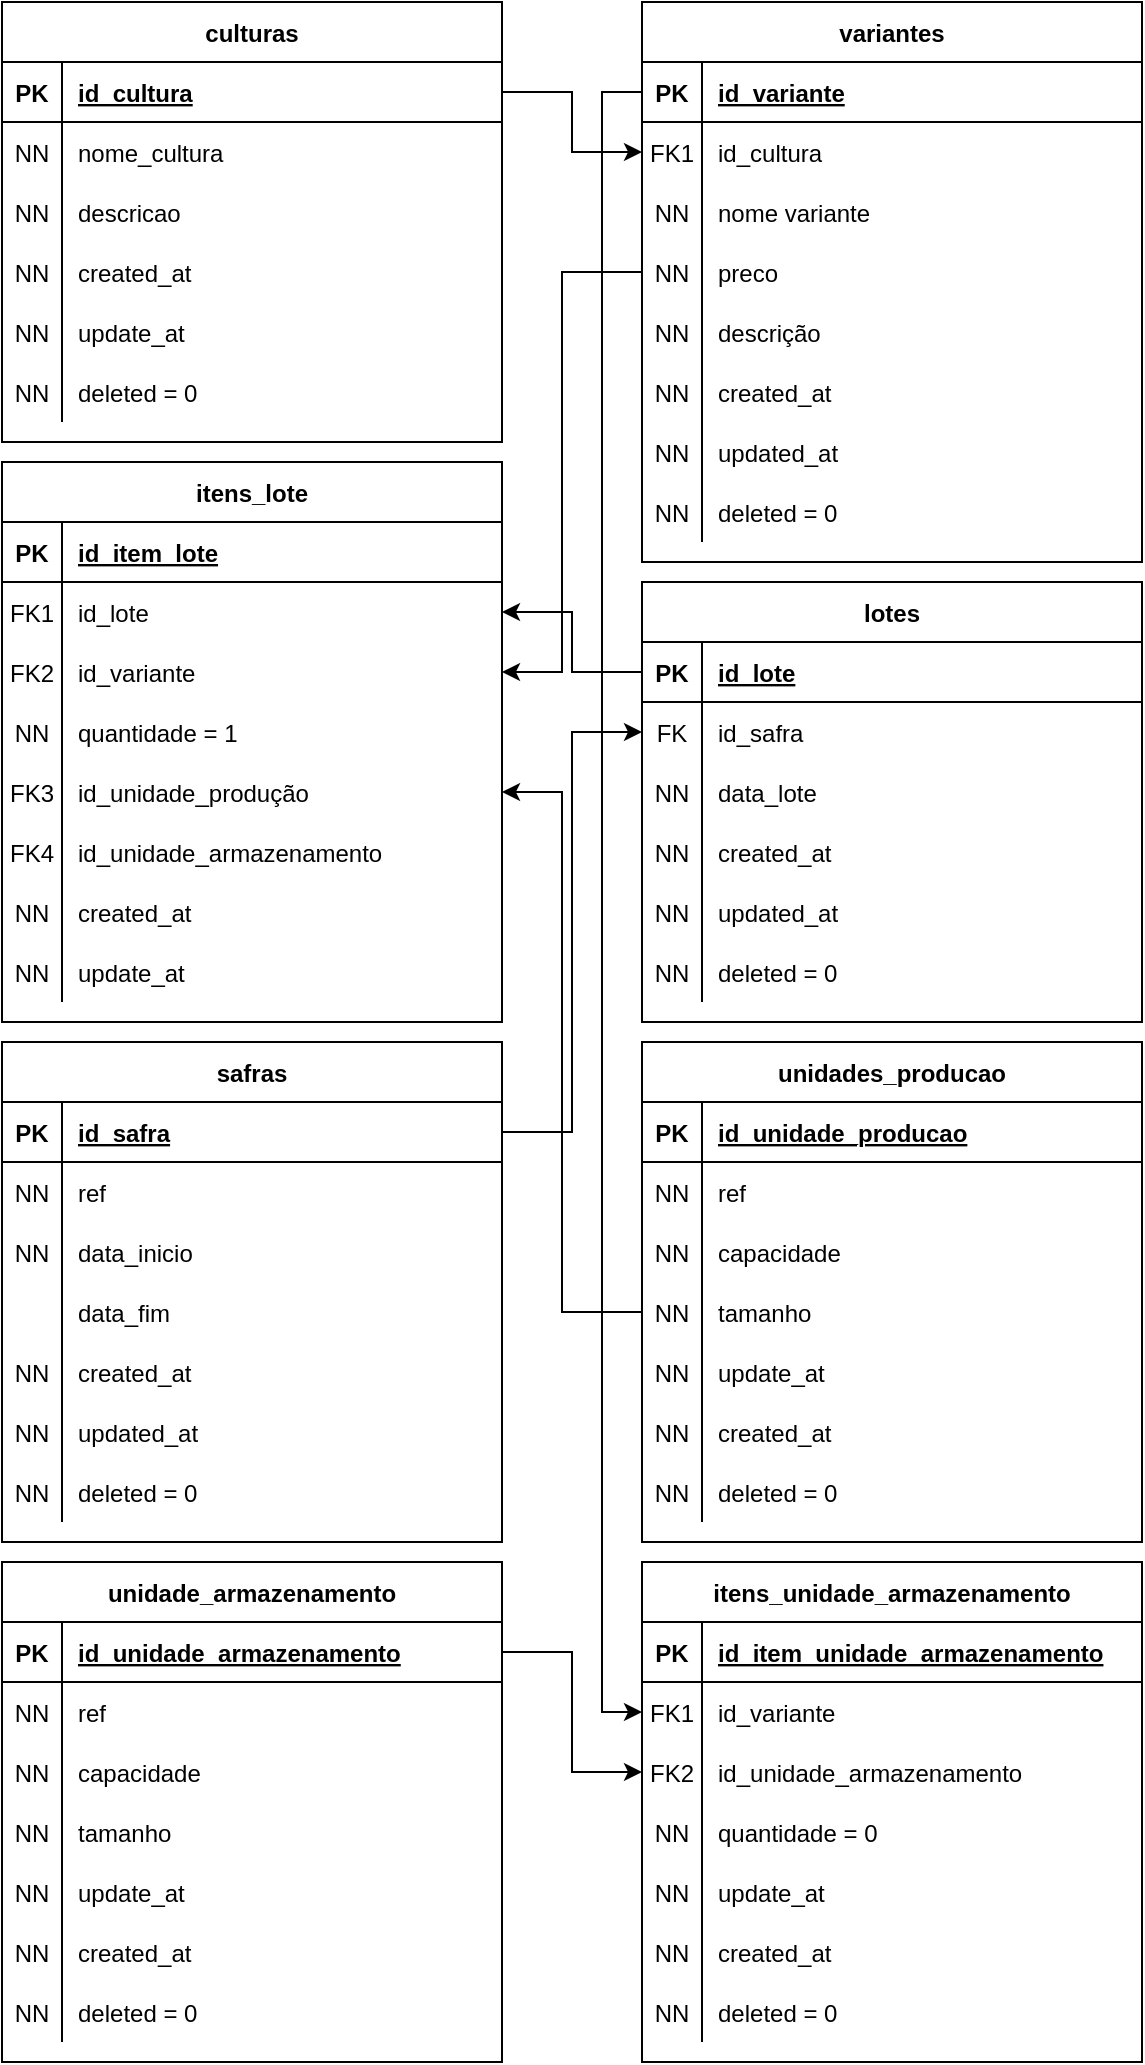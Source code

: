 <mxfile version="12.2.4" pages="1"><diagram id="R2lEEEUBdFMjLlhIrx00" name="Page-1"><mxGraphModel dx="871" dy="345" grid="1" gridSize="10" guides="1" tooltips="1" connect="1" arrows="1" fold="1" page="1" pageScale="1" pageWidth="850" pageHeight="1100" math="0" shadow="0"><root><mxCell id="0"/><mxCell id="1" parent="0"/><mxCell id="C-vyLk0tnHw3VtMMgP7b-2" value="variantes" style="shape=table;startSize=30;container=1;collapsible=1;childLayout=tableLayout;fixedRows=1;rowLines=0;fontStyle=1;align=center;resizeLast=1;" parent="1" vertex="1"><mxGeometry x="440" y="30" width="250" height="280" as="geometry"/></mxCell><mxCell id="C-vyLk0tnHw3VtMMgP7b-3" value="" style="shape=partialRectangle;collapsible=0;dropTarget=0;pointerEvents=0;fillColor=none;points=[[0,0.5],[1,0.5]];portConstraint=eastwest;top=0;left=0;right=0;bottom=1;" parent="C-vyLk0tnHw3VtMMgP7b-2" vertex="1"><mxGeometry y="30" width="250" height="30" as="geometry"/></mxCell><mxCell id="C-vyLk0tnHw3VtMMgP7b-4" value="PK" style="shape=partialRectangle;overflow=hidden;connectable=0;fillColor=none;top=0;left=0;bottom=0;right=0;fontStyle=1;" parent="C-vyLk0tnHw3VtMMgP7b-3" vertex="1"><mxGeometry width="30" height="30" as="geometry"/></mxCell><mxCell id="C-vyLk0tnHw3VtMMgP7b-5" value="id_variante" style="shape=partialRectangle;overflow=hidden;connectable=0;fillColor=none;top=0;left=0;bottom=0;right=0;align=left;spacingLeft=6;fontStyle=5;" parent="C-vyLk0tnHw3VtMMgP7b-3" vertex="1"><mxGeometry x="30" width="220" height="30" as="geometry"/></mxCell><mxCell id="C-vyLk0tnHw3VtMMgP7b-6" value="" style="shape=partialRectangle;collapsible=0;dropTarget=0;pointerEvents=0;fillColor=none;points=[[0,0.5],[1,0.5]];portConstraint=eastwest;top=0;left=0;right=0;bottom=0;" parent="C-vyLk0tnHw3VtMMgP7b-2" vertex="1"><mxGeometry y="60" width="250" height="30" as="geometry"/></mxCell><mxCell id="C-vyLk0tnHw3VtMMgP7b-7" value="FK1" style="shape=partialRectangle;overflow=hidden;connectable=0;fillColor=none;top=0;left=0;bottom=0;right=0;" parent="C-vyLk0tnHw3VtMMgP7b-6" vertex="1"><mxGeometry width="30" height="30" as="geometry"/></mxCell><mxCell id="C-vyLk0tnHw3VtMMgP7b-8" value="id_cultura" style="shape=partialRectangle;overflow=hidden;connectable=0;fillColor=none;top=0;left=0;bottom=0;right=0;align=left;spacingLeft=6;" parent="C-vyLk0tnHw3VtMMgP7b-6" vertex="1"><mxGeometry x="30" width="220" height="30" as="geometry"/></mxCell><mxCell id="C-vyLk0tnHw3VtMMgP7b-9" value="" style="shape=partialRectangle;collapsible=0;dropTarget=0;pointerEvents=0;fillColor=none;points=[[0,0.5],[1,0.5]];portConstraint=eastwest;top=0;left=0;right=0;bottom=0;" parent="C-vyLk0tnHw3VtMMgP7b-2" vertex="1"><mxGeometry y="90" width="250" height="30" as="geometry"/></mxCell><mxCell id="C-vyLk0tnHw3VtMMgP7b-10" value="NN" style="shape=partialRectangle;overflow=hidden;connectable=0;fillColor=none;top=0;left=0;bottom=0;right=0;" parent="C-vyLk0tnHw3VtMMgP7b-9" vertex="1"><mxGeometry width="30" height="30" as="geometry"/></mxCell><mxCell id="C-vyLk0tnHw3VtMMgP7b-11" value="nome variante" style="shape=partialRectangle;overflow=hidden;connectable=0;fillColor=none;top=0;left=0;bottom=0;right=0;align=left;spacingLeft=6;" parent="C-vyLk0tnHw3VtMMgP7b-9" vertex="1"><mxGeometry x="30" width="220" height="30" as="geometry"/></mxCell><mxCell id="rbupERSTjiV0-IJJO7HY-71" value="" style="shape=partialRectangle;collapsible=0;dropTarget=0;pointerEvents=0;fillColor=none;top=0;left=0;bottom=0;right=0;points=[[0,0.5],[1,0.5]];portConstraint=eastwest;" parent="C-vyLk0tnHw3VtMMgP7b-2" vertex="1"><mxGeometry y="120" width="250" height="30" as="geometry"/></mxCell><mxCell id="rbupERSTjiV0-IJJO7HY-72" value="NN" style="shape=partialRectangle;connectable=0;fillColor=none;top=0;left=0;bottom=0;right=0;editable=1;overflow=hidden;" parent="rbupERSTjiV0-IJJO7HY-71" vertex="1"><mxGeometry width="30" height="30" as="geometry"/></mxCell><mxCell id="rbupERSTjiV0-IJJO7HY-73" value="preco" style="shape=partialRectangle;connectable=0;fillColor=none;top=0;left=0;bottom=0;right=0;align=left;spacingLeft=6;overflow=hidden;" parent="rbupERSTjiV0-IJJO7HY-71" vertex="1"><mxGeometry x="30" width="220" height="30" as="geometry"/></mxCell><mxCell id="rbupERSTjiV0-IJJO7HY-75" value="" style="shape=partialRectangle;collapsible=0;dropTarget=0;pointerEvents=0;fillColor=none;top=0;left=0;bottom=0;right=0;points=[[0,0.5],[1,0.5]];portConstraint=eastwest;" parent="C-vyLk0tnHw3VtMMgP7b-2" vertex="1"><mxGeometry y="150" width="250" height="30" as="geometry"/></mxCell><mxCell id="rbupERSTjiV0-IJJO7HY-76" value="NN" style="shape=partialRectangle;connectable=0;fillColor=none;top=0;left=0;bottom=0;right=0;editable=1;overflow=hidden;" parent="rbupERSTjiV0-IJJO7HY-75" vertex="1"><mxGeometry width="30" height="30" as="geometry"/></mxCell><mxCell id="rbupERSTjiV0-IJJO7HY-77" value="descrição" style="shape=partialRectangle;connectable=0;fillColor=none;top=0;left=0;bottom=0;right=0;align=left;spacingLeft=6;overflow=hidden;" parent="rbupERSTjiV0-IJJO7HY-75" vertex="1"><mxGeometry x="30" width="220" height="30" as="geometry"/></mxCell><mxCell id="rbupERSTjiV0-IJJO7HY-108" value="" style="shape=partialRectangle;collapsible=0;dropTarget=0;pointerEvents=0;fillColor=none;top=0;left=0;bottom=0;right=0;points=[[0,0.5],[1,0.5]];portConstraint=eastwest;" parent="C-vyLk0tnHw3VtMMgP7b-2" vertex="1"><mxGeometry y="180" width="250" height="30" as="geometry"/></mxCell><mxCell id="rbupERSTjiV0-IJJO7HY-109" value="NN" style="shape=partialRectangle;connectable=0;fillColor=none;top=0;left=0;bottom=0;right=0;editable=1;overflow=hidden;" parent="rbupERSTjiV0-IJJO7HY-108" vertex="1"><mxGeometry width="30" height="30" as="geometry"/></mxCell><mxCell id="rbupERSTjiV0-IJJO7HY-110" value="created_at" style="shape=partialRectangle;connectable=0;fillColor=none;top=0;left=0;bottom=0;right=0;align=left;spacingLeft=6;overflow=hidden;" parent="rbupERSTjiV0-IJJO7HY-108" vertex="1"><mxGeometry x="30" width="220" height="30" as="geometry"/></mxCell><mxCell id="rbupERSTjiV0-IJJO7HY-112" value="" style="shape=partialRectangle;collapsible=0;dropTarget=0;pointerEvents=0;fillColor=none;top=0;left=0;bottom=0;right=0;points=[[0,0.5],[1,0.5]];portConstraint=eastwest;" parent="C-vyLk0tnHw3VtMMgP7b-2" vertex="1"><mxGeometry y="210" width="250" height="30" as="geometry"/></mxCell><mxCell id="rbupERSTjiV0-IJJO7HY-113" value="NN" style="shape=partialRectangle;connectable=0;fillColor=none;top=0;left=0;bottom=0;right=0;editable=1;overflow=hidden;" parent="rbupERSTjiV0-IJJO7HY-112" vertex="1"><mxGeometry width="30" height="30" as="geometry"/></mxCell><mxCell id="rbupERSTjiV0-IJJO7HY-114" value="updated_at" style="shape=partialRectangle;connectable=0;fillColor=none;top=0;left=0;bottom=0;right=0;align=left;spacingLeft=6;overflow=hidden;" parent="rbupERSTjiV0-IJJO7HY-112" vertex="1"><mxGeometry x="30" width="220" height="30" as="geometry"/></mxCell><mxCell id="rbupERSTjiV0-IJJO7HY-116" value="" style="shape=partialRectangle;collapsible=0;dropTarget=0;pointerEvents=0;fillColor=none;top=0;left=0;bottom=0;right=0;points=[[0,0.5],[1,0.5]];portConstraint=eastwest;" parent="C-vyLk0tnHw3VtMMgP7b-2" vertex="1"><mxGeometry y="240" width="250" height="30" as="geometry"/></mxCell><mxCell id="rbupERSTjiV0-IJJO7HY-117" value="NN" style="shape=partialRectangle;connectable=0;fillColor=none;top=0;left=0;bottom=0;right=0;editable=1;overflow=hidden;" parent="rbupERSTjiV0-IJJO7HY-116" vertex="1"><mxGeometry width="30" height="30" as="geometry"/></mxCell><mxCell id="rbupERSTjiV0-IJJO7HY-118" value="deleted = 0" style="shape=partialRectangle;connectable=0;fillColor=none;top=0;left=0;bottom=0;right=0;align=left;spacingLeft=6;overflow=hidden;" parent="rbupERSTjiV0-IJJO7HY-116" vertex="1"><mxGeometry x="30" width="220" height="30" as="geometry"/></mxCell><mxCell id="C-vyLk0tnHw3VtMMgP7b-13" value="lotes" style="shape=table;startSize=30;container=1;collapsible=1;childLayout=tableLayout;fixedRows=1;rowLines=0;fontStyle=1;align=center;resizeLast=1;" parent="1" vertex="1"><mxGeometry x="440" y="320" width="250" height="220" as="geometry"/></mxCell><mxCell id="C-vyLk0tnHw3VtMMgP7b-14" value="" style="shape=partialRectangle;collapsible=0;dropTarget=0;pointerEvents=0;fillColor=none;points=[[0,0.5],[1,0.5]];portConstraint=eastwest;top=0;left=0;right=0;bottom=1;" parent="C-vyLk0tnHw3VtMMgP7b-13" vertex="1"><mxGeometry y="30" width="250" height="30" as="geometry"/></mxCell><mxCell id="C-vyLk0tnHw3VtMMgP7b-15" value="PK" style="shape=partialRectangle;overflow=hidden;connectable=0;fillColor=none;top=0;left=0;bottom=0;right=0;fontStyle=1;" parent="C-vyLk0tnHw3VtMMgP7b-14" vertex="1"><mxGeometry width="30" height="30" as="geometry"/></mxCell><mxCell id="C-vyLk0tnHw3VtMMgP7b-16" value="id_lote" style="shape=partialRectangle;overflow=hidden;connectable=0;fillColor=none;top=0;left=0;bottom=0;right=0;align=left;spacingLeft=6;fontStyle=5;" parent="C-vyLk0tnHw3VtMMgP7b-14" vertex="1"><mxGeometry x="30" width="220" height="30" as="geometry"/></mxCell><mxCell id="rbupERSTjiV0-IJJO7HY-79" value="" style="shape=partialRectangle;collapsible=0;dropTarget=0;pointerEvents=0;fillColor=none;top=0;left=0;bottom=0;right=0;points=[[0,0.5],[1,0.5]];portConstraint=eastwest;" parent="C-vyLk0tnHw3VtMMgP7b-13" vertex="1"><mxGeometry y="60" width="250" height="30" as="geometry"/></mxCell><mxCell id="rbupERSTjiV0-IJJO7HY-80" value="FK" style="shape=partialRectangle;connectable=0;fillColor=none;top=0;left=0;bottom=0;right=0;editable=1;overflow=hidden;" parent="rbupERSTjiV0-IJJO7HY-79" vertex="1"><mxGeometry width="30" height="30" as="geometry"/></mxCell><mxCell id="rbupERSTjiV0-IJJO7HY-81" value="id_safra" style="shape=partialRectangle;connectable=0;fillColor=none;top=0;left=0;bottom=0;right=0;align=left;spacingLeft=6;overflow=hidden;" parent="rbupERSTjiV0-IJJO7HY-79" vertex="1"><mxGeometry x="30" width="220" height="30" as="geometry"/></mxCell><mxCell id="rbupERSTjiV0-IJJO7HY-63" value="" style="shape=partialRectangle;collapsible=0;dropTarget=0;pointerEvents=0;fillColor=none;top=0;left=0;bottom=0;right=0;points=[[0,0.5],[1,0.5]];portConstraint=eastwest;" parent="C-vyLk0tnHw3VtMMgP7b-13" vertex="1"><mxGeometry y="90" width="250" height="30" as="geometry"/></mxCell><mxCell id="rbupERSTjiV0-IJJO7HY-64" value="NN" style="shape=partialRectangle;connectable=0;fillColor=none;top=0;left=0;bottom=0;right=0;editable=1;overflow=hidden;" parent="rbupERSTjiV0-IJJO7HY-63" vertex="1"><mxGeometry width="30" height="30" as="geometry"/></mxCell><mxCell id="rbupERSTjiV0-IJJO7HY-65" value="data_lote" style="shape=partialRectangle;connectable=0;fillColor=none;top=0;left=0;bottom=0;right=0;align=left;spacingLeft=6;overflow=hidden;" parent="rbupERSTjiV0-IJJO7HY-63" vertex="1"><mxGeometry x="30" width="220" height="30" as="geometry"/></mxCell><mxCell id="rbupERSTjiV0-IJJO7HY-123" value="" style="shape=partialRectangle;collapsible=0;dropTarget=0;pointerEvents=0;fillColor=none;top=0;left=0;bottom=0;right=0;points=[[0,0.5],[1,0.5]];portConstraint=eastwest;" parent="C-vyLk0tnHw3VtMMgP7b-13" vertex="1"><mxGeometry y="120" width="250" height="30" as="geometry"/></mxCell><mxCell id="rbupERSTjiV0-IJJO7HY-124" value="NN" style="shape=partialRectangle;connectable=0;fillColor=none;top=0;left=0;bottom=0;right=0;editable=1;overflow=hidden;" parent="rbupERSTjiV0-IJJO7HY-123" vertex="1"><mxGeometry width="30" height="30" as="geometry"/></mxCell><mxCell id="rbupERSTjiV0-IJJO7HY-125" value="created_at" style="shape=partialRectangle;connectable=0;fillColor=none;top=0;left=0;bottom=0;right=0;align=left;spacingLeft=6;overflow=hidden;" parent="rbupERSTjiV0-IJJO7HY-123" vertex="1"><mxGeometry x="30" width="220" height="30" as="geometry"/></mxCell><mxCell id="C-vyLk0tnHw3VtMMgP7b-17" value="" style="shape=partialRectangle;collapsible=0;dropTarget=0;pointerEvents=0;fillColor=none;points=[[0,0.5],[1,0.5]];portConstraint=eastwest;top=0;left=0;right=0;bottom=0;" parent="C-vyLk0tnHw3VtMMgP7b-13" vertex="1"><mxGeometry y="150" width="250" height="30" as="geometry"/></mxCell><mxCell id="C-vyLk0tnHw3VtMMgP7b-18" value="NN" style="shape=partialRectangle;overflow=hidden;connectable=0;fillColor=none;top=0;left=0;bottom=0;right=0;" parent="C-vyLk0tnHw3VtMMgP7b-17" vertex="1"><mxGeometry width="30" height="30" as="geometry"/></mxCell><mxCell id="C-vyLk0tnHw3VtMMgP7b-19" value="updated_at" style="shape=partialRectangle;overflow=hidden;connectable=0;fillColor=none;top=0;left=0;bottom=0;right=0;align=left;spacingLeft=6;" parent="C-vyLk0tnHw3VtMMgP7b-17" vertex="1"><mxGeometry x="30" width="220" height="30" as="geometry"/></mxCell><mxCell id="C-vyLk0tnHw3VtMMgP7b-20" value="" style="shape=partialRectangle;collapsible=0;dropTarget=0;pointerEvents=0;fillColor=none;points=[[0,0.5],[1,0.5]];portConstraint=eastwest;top=0;left=0;right=0;bottom=0;" parent="C-vyLk0tnHw3VtMMgP7b-13" vertex="1"><mxGeometry y="180" width="250" height="30" as="geometry"/></mxCell><mxCell id="C-vyLk0tnHw3VtMMgP7b-21" value="NN" style="shape=partialRectangle;overflow=hidden;connectable=0;fillColor=none;top=0;left=0;bottom=0;right=0;" parent="C-vyLk0tnHw3VtMMgP7b-20" vertex="1"><mxGeometry width="30" height="30" as="geometry"/></mxCell><mxCell id="C-vyLk0tnHw3VtMMgP7b-22" value="deleted = 0" style="shape=partialRectangle;overflow=hidden;connectable=0;fillColor=none;top=0;left=0;bottom=0;right=0;align=left;spacingLeft=6;" parent="C-vyLk0tnHw3VtMMgP7b-20" vertex="1"><mxGeometry x="30" width="220" height="30" as="geometry"/></mxCell><mxCell id="C-vyLk0tnHw3VtMMgP7b-23" value="culturas" style="shape=table;startSize=30;container=1;collapsible=1;childLayout=tableLayout;fixedRows=1;rowLines=0;fontStyle=1;align=center;resizeLast=1;" parent="1" vertex="1"><mxGeometry x="120" y="30" width="250" height="220" as="geometry"/></mxCell><mxCell id="C-vyLk0tnHw3VtMMgP7b-24" value="" style="shape=partialRectangle;collapsible=0;dropTarget=0;pointerEvents=0;fillColor=none;points=[[0,0.5],[1,0.5]];portConstraint=eastwest;top=0;left=0;right=0;bottom=1;" parent="C-vyLk0tnHw3VtMMgP7b-23" vertex="1"><mxGeometry y="30" width="250" height="30" as="geometry"/></mxCell><mxCell id="C-vyLk0tnHw3VtMMgP7b-25" value="PK" style="shape=partialRectangle;overflow=hidden;connectable=0;fillColor=none;top=0;left=0;bottom=0;right=0;fontStyle=1;" parent="C-vyLk0tnHw3VtMMgP7b-24" vertex="1"><mxGeometry width="30" height="30" as="geometry"/></mxCell><mxCell id="C-vyLk0tnHw3VtMMgP7b-26" value="id_cultura" style="shape=partialRectangle;overflow=hidden;connectable=0;fillColor=none;top=0;left=0;bottom=0;right=0;align=left;spacingLeft=6;fontStyle=5;" parent="C-vyLk0tnHw3VtMMgP7b-24" vertex="1"><mxGeometry x="30" width="220" height="30" as="geometry"/></mxCell><mxCell id="C-vyLk0tnHw3VtMMgP7b-27" value="" style="shape=partialRectangle;collapsible=0;dropTarget=0;pointerEvents=0;fillColor=none;points=[[0,0.5],[1,0.5]];portConstraint=eastwest;top=0;left=0;right=0;bottom=0;" parent="C-vyLk0tnHw3VtMMgP7b-23" vertex="1"><mxGeometry y="60" width="250" height="30" as="geometry"/></mxCell><mxCell id="C-vyLk0tnHw3VtMMgP7b-28" value="NN" style="shape=partialRectangle;overflow=hidden;connectable=0;fillColor=none;top=0;left=0;bottom=0;right=0;" parent="C-vyLk0tnHw3VtMMgP7b-27" vertex="1"><mxGeometry width="30" height="30" as="geometry"/></mxCell><mxCell id="C-vyLk0tnHw3VtMMgP7b-29" value="nome_cultura" style="shape=partialRectangle;overflow=hidden;connectable=0;fillColor=none;top=0;left=0;bottom=0;right=0;align=left;spacingLeft=6;" parent="C-vyLk0tnHw3VtMMgP7b-27" vertex="1"><mxGeometry x="30" width="220" height="30" as="geometry"/></mxCell><mxCell id="rbupERSTjiV0-IJJO7HY-104" value="" style="shape=partialRectangle;collapsible=0;dropTarget=0;pointerEvents=0;fillColor=none;top=0;left=0;bottom=0;right=0;points=[[0,0.5],[1,0.5]];portConstraint=eastwest;" parent="C-vyLk0tnHw3VtMMgP7b-23" vertex="1"><mxGeometry y="90" width="250" height="30" as="geometry"/></mxCell><mxCell id="rbupERSTjiV0-IJJO7HY-105" value="NN" style="shape=partialRectangle;connectable=0;fillColor=none;top=0;left=0;bottom=0;right=0;editable=1;overflow=hidden;" parent="rbupERSTjiV0-IJJO7HY-104" vertex="1"><mxGeometry width="30" height="30" as="geometry"/></mxCell><mxCell id="rbupERSTjiV0-IJJO7HY-106" value="descricao" style="shape=partialRectangle;connectable=0;fillColor=none;top=0;left=0;bottom=0;right=0;align=left;spacingLeft=6;overflow=hidden;" parent="rbupERSTjiV0-IJJO7HY-104" vertex="1"><mxGeometry x="30" width="220" height="30" as="geometry"/></mxCell><mxCell id="rbupERSTjiV0-IJJO7HY-250" value="" style="shape=partialRectangle;collapsible=0;dropTarget=0;pointerEvents=0;fillColor=none;top=0;left=0;bottom=0;right=0;points=[[0,0.5],[1,0.5]];portConstraint=eastwest;" parent="C-vyLk0tnHw3VtMMgP7b-23" vertex="1"><mxGeometry y="120" width="250" height="30" as="geometry"/></mxCell><mxCell id="rbupERSTjiV0-IJJO7HY-251" value="NN" style="shape=partialRectangle;connectable=0;fillColor=none;top=0;left=0;bottom=0;right=0;editable=1;overflow=hidden;" parent="rbupERSTjiV0-IJJO7HY-250" vertex="1"><mxGeometry width="30" height="30" as="geometry"/></mxCell><mxCell id="rbupERSTjiV0-IJJO7HY-252" value="created_at" style="shape=partialRectangle;connectable=0;fillColor=none;top=0;left=0;bottom=0;right=0;align=left;spacingLeft=6;overflow=hidden;" parent="rbupERSTjiV0-IJJO7HY-250" vertex="1"><mxGeometry x="30" width="220" height="30" as="geometry"/></mxCell><mxCell id="rbupERSTjiV0-IJJO7HY-247" value="" style="shape=partialRectangle;collapsible=0;dropTarget=0;pointerEvents=0;fillColor=none;top=0;left=0;bottom=0;right=0;points=[[0,0.5],[1,0.5]];portConstraint=eastwest;" parent="C-vyLk0tnHw3VtMMgP7b-23" vertex="1"><mxGeometry y="150" width="250" height="30" as="geometry"/></mxCell><mxCell id="rbupERSTjiV0-IJJO7HY-248" value="NN" style="shape=partialRectangle;connectable=0;fillColor=none;top=0;left=0;bottom=0;right=0;editable=1;overflow=hidden;" parent="rbupERSTjiV0-IJJO7HY-247" vertex="1"><mxGeometry width="30" height="30" as="geometry"/></mxCell><mxCell id="rbupERSTjiV0-IJJO7HY-249" value="update_at" style="shape=partialRectangle;connectable=0;fillColor=none;top=0;left=0;bottom=0;right=0;align=left;spacingLeft=6;overflow=hidden;" parent="rbupERSTjiV0-IJJO7HY-247" vertex="1"><mxGeometry x="30" width="220" height="30" as="geometry"/></mxCell><mxCell id="rbupERSTjiV0-IJJO7HY-253" value="" style="shape=partialRectangle;collapsible=0;dropTarget=0;pointerEvents=0;fillColor=none;top=0;left=0;bottom=0;right=0;points=[[0,0.5],[1,0.5]];portConstraint=eastwest;" parent="C-vyLk0tnHw3VtMMgP7b-23" vertex="1"><mxGeometry y="180" width="250" height="30" as="geometry"/></mxCell><mxCell id="rbupERSTjiV0-IJJO7HY-254" value="NN" style="shape=partialRectangle;connectable=0;fillColor=none;top=0;left=0;bottom=0;right=0;editable=1;overflow=hidden;" parent="rbupERSTjiV0-IJJO7HY-253" vertex="1"><mxGeometry width="30" height="30" as="geometry"/></mxCell><mxCell id="rbupERSTjiV0-IJJO7HY-255" value="deleted = 0" style="shape=partialRectangle;connectable=0;fillColor=none;top=0;left=0;bottom=0;right=0;align=left;spacingLeft=6;overflow=hidden;" parent="rbupERSTjiV0-IJJO7HY-253" vertex="1"><mxGeometry x="30" width="220" height="30" as="geometry"/></mxCell><mxCell id="rbupERSTjiV0-IJJO7HY-1" value="itens_lote" style="shape=table;startSize=30;container=1;collapsible=1;childLayout=tableLayout;fixedRows=1;rowLines=0;fontStyle=1;align=center;resizeLast=1;" parent="1" vertex="1"><mxGeometry x="120" y="260" width="250" height="280" as="geometry"/></mxCell><mxCell id="rbupERSTjiV0-IJJO7HY-2" value="" style="shape=partialRectangle;collapsible=0;dropTarget=0;pointerEvents=0;fillColor=none;points=[[0,0.5],[1,0.5]];portConstraint=eastwest;top=0;left=0;right=0;bottom=1;" parent="rbupERSTjiV0-IJJO7HY-1" vertex="1"><mxGeometry y="30" width="250" height="30" as="geometry"/></mxCell><mxCell id="rbupERSTjiV0-IJJO7HY-3" value="PK" style="shape=partialRectangle;overflow=hidden;connectable=0;fillColor=none;top=0;left=0;bottom=0;right=0;fontStyle=1;" parent="rbupERSTjiV0-IJJO7HY-2" vertex="1"><mxGeometry width="30" height="30" as="geometry"/></mxCell><mxCell id="rbupERSTjiV0-IJJO7HY-4" value="id_item_lote" style="shape=partialRectangle;overflow=hidden;connectable=0;fillColor=none;top=0;left=0;bottom=0;right=0;align=left;spacingLeft=6;fontStyle=5;" parent="rbupERSTjiV0-IJJO7HY-2" vertex="1"><mxGeometry x="30" width="220" height="30" as="geometry"/></mxCell><mxCell id="rbupERSTjiV0-IJJO7HY-5" value="" style="shape=partialRectangle;collapsible=0;dropTarget=0;pointerEvents=0;fillColor=none;points=[[0,0.5],[1,0.5]];portConstraint=eastwest;top=0;left=0;right=0;bottom=0;" parent="rbupERSTjiV0-IJJO7HY-1" vertex="1"><mxGeometry y="60" width="250" height="30" as="geometry"/></mxCell><mxCell id="rbupERSTjiV0-IJJO7HY-6" value="FK1" style="shape=partialRectangle;overflow=hidden;connectable=0;fillColor=none;top=0;left=0;bottom=0;right=0;" parent="rbupERSTjiV0-IJJO7HY-5" vertex="1"><mxGeometry width="30" height="30" as="geometry"/></mxCell><mxCell id="rbupERSTjiV0-IJJO7HY-7" value="id_lote" style="shape=partialRectangle;overflow=hidden;connectable=0;fillColor=none;top=0;left=0;bottom=0;right=0;align=left;spacingLeft=6;" parent="rbupERSTjiV0-IJJO7HY-5" vertex="1"><mxGeometry x="30" width="220" height="30" as="geometry"/></mxCell><mxCell id="rbupERSTjiV0-IJJO7HY-8" value="" style="shape=partialRectangle;collapsible=0;dropTarget=0;pointerEvents=0;fillColor=none;points=[[0,0.5],[1,0.5]];portConstraint=eastwest;top=0;left=0;right=0;bottom=0;" parent="rbupERSTjiV0-IJJO7HY-1" vertex="1"><mxGeometry y="90" width="250" height="30" as="geometry"/></mxCell><mxCell id="rbupERSTjiV0-IJJO7HY-9" value="FK2" style="shape=partialRectangle;overflow=hidden;connectable=0;fillColor=none;top=0;left=0;bottom=0;right=0;" parent="rbupERSTjiV0-IJJO7HY-8" vertex="1"><mxGeometry width="30" height="30" as="geometry"/></mxCell><mxCell id="rbupERSTjiV0-IJJO7HY-10" value="id_variante" style="shape=partialRectangle;overflow=hidden;connectable=0;fillColor=none;top=0;left=0;bottom=0;right=0;align=left;spacingLeft=6;" parent="rbupERSTjiV0-IJJO7HY-8" vertex="1"><mxGeometry x="30" width="220" height="30" as="geometry"/></mxCell><mxCell id="rbupERSTjiV0-IJJO7HY-59" value="" style="shape=partialRectangle;collapsible=0;dropTarget=0;pointerEvents=0;fillColor=none;top=0;left=0;bottom=0;right=0;points=[[0,0.5],[1,0.5]];portConstraint=eastwest;" parent="rbupERSTjiV0-IJJO7HY-1" vertex="1"><mxGeometry y="120" width="250" height="30" as="geometry"/></mxCell><mxCell id="rbupERSTjiV0-IJJO7HY-60" value="NN" style="shape=partialRectangle;connectable=0;fillColor=none;top=0;left=0;bottom=0;right=0;editable=1;overflow=hidden;" parent="rbupERSTjiV0-IJJO7HY-59" vertex="1"><mxGeometry width="30" height="30" as="geometry"/></mxCell><mxCell id="rbupERSTjiV0-IJJO7HY-61" value="quantidade = 1" style="shape=partialRectangle;connectable=0;fillColor=none;top=0;left=0;bottom=0;right=0;align=left;spacingLeft=6;overflow=hidden;" parent="rbupERSTjiV0-IJJO7HY-59" vertex="1"><mxGeometry x="30" width="220" height="30" as="geometry"/></mxCell><mxCell id="rbupERSTjiV0-IJJO7HY-177" value="" style="shape=partialRectangle;collapsible=0;dropTarget=0;pointerEvents=0;fillColor=none;top=0;left=0;bottom=0;right=0;points=[[0,0.5],[1,0.5]];portConstraint=eastwest;" parent="rbupERSTjiV0-IJJO7HY-1" vertex="1"><mxGeometry y="150" width="250" height="30" as="geometry"/></mxCell><mxCell id="rbupERSTjiV0-IJJO7HY-178" value="FK3" style="shape=partialRectangle;connectable=0;fillColor=none;top=0;left=0;bottom=0;right=0;editable=1;overflow=hidden;" parent="rbupERSTjiV0-IJJO7HY-177" vertex="1"><mxGeometry width="30" height="30" as="geometry"/></mxCell><mxCell id="rbupERSTjiV0-IJJO7HY-179" value="id_unidade_produção" style="shape=partialRectangle;connectable=0;fillColor=none;top=0;left=0;bottom=0;right=0;align=left;spacingLeft=6;overflow=hidden;" parent="rbupERSTjiV0-IJJO7HY-177" vertex="1"><mxGeometry x="30" width="220" height="30" as="geometry"/></mxCell><mxCell id="rbupERSTjiV0-IJJO7HY-181" value="" style="shape=partialRectangle;collapsible=0;dropTarget=0;pointerEvents=0;fillColor=none;top=0;left=0;bottom=0;right=0;points=[[0,0.5],[1,0.5]];portConstraint=eastwest;" parent="rbupERSTjiV0-IJJO7HY-1" vertex="1"><mxGeometry y="180" width="250" height="30" as="geometry"/></mxCell><mxCell id="rbupERSTjiV0-IJJO7HY-182" value="FK4" style="shape=partialRectangle;connectable=0;fillColor=none;top=0;left=0;bottom=0;right=0;editable=1;overflow=hidden;" parent="rbupERSTjiV0-IJJO7HY-181" vertex="1"><mxGeometry width="30" height="30" as="geometry"/></mxCell><mxCell id="rbupERSTjiV0-IJJO7HY-183" value="id_unidade_armazenamento" style="shape=partialRectangle;connectable=0;fillColor=none;top=0;left=0;bottom=0;right=0;align=left;spacingLeft=6;overflow=hidden;" parent="rbupERSTjiV0-IJJO7HY-181" vertex="1"><mxGeometry x="30" width="220" height="30" as="geometry"/></mxCell><mxCell id="rbupERSTjiV0-IJJO7HY-188" value="" style="shape=partialRectangle;collapsible=0;dropTarget=0;pointerEvents=0;fillColor=none;top=0;left=0;bottom=0;right=0;points=[[0,0.5],[1,0.5]];portConstraint=eastwest;" parent="rbupERSTjiV0-IJJO7HY-1" vertex="1"><mxGeometry y="210" width="250" height="30" as="geometry"/></mxCell><mxCell id="rbupERSTjiV0-IJJO7HY-189" value="NN" style="shape=partialRectangle;connectable=0;fillColor=none;top=0;left=0;bottom=0;right=0;editable=1;overflow=hidden;" parent="rbupERSTjiV0-IJJO7HY-188" vertex="1"><mxGeometry width="30" height="30" as="geometry"/></mxCell><mxCell id="rbupERSTjiV0-IJJO7HY-190" value="created_at" style="shape=partialRectangle;connectable=0;fillColor=none;top=0;left=0;bottom=0;right=0;align=left;spacingLeft=6;overflow=hidden;" parent="rbupERSTjiV0-IJJO7HY-188" vertex="1"><mxGeometry x="30" width="220" height="30" as="geometry"/></mxCell><mxCell id="rbupERSTjiV0-IJJO7HY-185" value="" style="shape=partialRectangle;collapsible=0;dropTarget=0;pointerEvents=0;fillColor=none;top=0;left=0;bottom=0;right=0;points=[[0,0.5],[1,0.5]];portConstraint=eastwest;" parent="rbupERSTjiV0-IJJO7HY-1" vertex="1"><mxGeometry y="240" width="250" height="30" as="geometry"/></mxCell><mxCell id="rbupERSTjiV0-IJJO7HY-186" value="NN" style="shape=partialRectangle;connectable=0;fillColor=none;top=0;left=0;bottom=0;right=0;editable=1;overflow=hidden;" parent="rbupERSTjiV0-IJJO7HY-185" vertex="1"><mxGeometry width="30" height="30" as="geometry"/></mxCell><mxCell id="rbupERSTjiV0-IJJO7HY-187" value="update_at" style="shape=partialRectangle;connectable=0;fillColor=none;top=0;left=0;bottom=0;right=0;align=left;spacingLeft=6;overflow=hidden;" parent="rbupERSTjiV0-IJJO7HY-185" vertex="1"><mxGeometry x="30" width="220" height="30" as="geometry"/></mxCell><mxCell id="rbupERSTjiV0-IJJO7HY-21" style="edgeStyle=orthogonalEdgeStyle;rounded=0;orthogonalLoop=1;jettySize=auto;html=1;exitX=1;exitY=0.5;exitDx=0;exitDy=0;entryX=0;entryY=0.5;entryDx=0;entryDy=0;" parent="1" source="C-vyLk0tnHw3VtMMgP7b-24" target="C-vyLk0tnHw3VtMMgP7b-6" edge="1"><mxGeometry relative="1" as="geometry"/></mxCell><mxCell id="rbupERSTjiV0-IJJO7HY-22" style="edgeStyle=orthogonalEdgeStyle;rounded=0;orthogonalLoop=1;jettySize=auto;html=1;entryX=1;entryY=0.5;entryDx=0;entryDy=0;exitX=0;exitY=0.5;exitDx=0;exitDy=0;" parent="1" source="C-vyLk0tnHw3VtMMgP7b-3" target="rbupERSTjiV0-IJJO7HY-8" edge="1"><mxGeometry relative="1" as="geometry"><Array as="points"><mxPoint x="400" y="165"/><mxPoint x="400" y="365"/></Array></mxGeometry></mxCell><mxCell id="rbupERSTjiV0-IJJO7HY-24" style="edgeStyle=orthogonalEdgeStyle;rounded=0;orthogonalLoop=1;jettySize=auto;html=1;exitX=0;exitY=0.5;exitDx=0;exitDy=0;entryX=1;entryY=0.5;entryDx=0;entryDy=0;" parent="1" source="C-vyLk0tnHw3VtMMgP7b-14" target="rbupERSTjiV0-IJJO7HY-5" edge="1"><mxGeometry relative="1" as="geometry"/></mxCell><mxCell id="rbupERSTjiV0-IJJO7HY-82" value="safras" style="shape=table;startSize=30;container=1;collapsible=1;childLayout=tableLayout;fixedRows=1;rowLines=0;fontStyle=1;align=center;resizeLast=1;" parent="1" vertex="1"><mxGeometry x="120" y="550" width="250" height="250" as="geometry"/></mxCell><mxCell id="rbupERSTjiV0-IJJO7HY-83" value="" style="shape=partialRectangle;collapsible=0;dropTarget=0;pointerEvents=0;fillColor=none;points=[[0,0.5],[1,0.5]];portConstraint=eastwest;top=0;left=0;right=0;bottom=1;" parent="rbupERSTjiV0-IJJO7HY-82" vertex="1"><mxGeometry y="30" width="250" height="30" as="geometry"/></mxCell><mxCell id="rbupERSTjiV0-IJJO7HY-84" value="PK" style="shape=partialRectangle;overflow=hidden;connectable=0;fillColor=none;top=0;left=0;bottom=0;right=0;fontStyle=1;" parent="rbupERSTjiV0-IJJO7HY-83" vertex="1"><mxGeometry width="30" height="30" as="geometry"/></mxCell><mxCell id="rbupERSTjiV0-IJJO7HY-85" value="id_safra" style="shape=partialRectangle;overflow=hidden;connectable=0;fillColor=none;top=0;left=0;bottom=0;right=0;align=left;spacingLeft=6;fontStyle=5;" parent="rbupERSTjiV0-IJJO7HY-83" vertex="1"><mxGeometry x="30" width="220" height="30" as="geometry"/></mxCell><mxCell id="rbupERSTjiV0-IJJO7HY-89" value="" style="shape=partialRectangle;collapsible=0;dropTarget=0;pointerEvents=0;fillColor=none;top=0;left=0;bottom=0;right=0;points=[[0,0.5],[1,0.5]];portConstraint=eastwest;" parent="rbupERSTjiV0-IJJO7HY-82" vertex="1"><mxGeometry y="60" width="250" height="30" as="geometry"/></mxCell><mxCell id="rbupERSTjiV0-IJJO7HY-90" value="NN" style="shape=partialRectangle;connectable=0;fillColor=none;top=0;left=0;bottom=0;right=0;editable=1;overflow=hidden;" parent="rbupERSTjiV0-IJJO7HY-89" vertex="1"><mxGeometry width="30" height="30" as="geometry"/></mxCell><mxCell id="rbupERSTjiV0-IJJO7HY-91" value="ref" style="shape=partialRectangle;connectable=0;fillColor=none;top=0;left=0;bottom=0;right=0;align=left;spacingLeft=6;overflow=hidden;" parent="rbupERSTjiV0-IJJO7HY-89" vertex="1"><mxGeometry x="30" width="220" height="30" as="geometry"/></mxCell><mxCell id="rbupERSTjiV0-IJJO7HY-92" value="" style="shape=partialRectangle;collapsible=0;dropTarget=0;pointerEvents=0;fillColor=none;points=[[0,0.5],[1,0.5]];portConstraint=eastwest;top=0;left=0;right=0;bottom=0;" parent="rbupERSTjiV0-IJJO7HY-82" vertex="1"><mxGeometry y="90" width="250" height="30" as="geometry"/></mxCell><mxCell id="rbupERSTjiV0-IJJO7HY-93" value="NN" style="shape=partialRectangle;overflow=hidden;connectable=0;fillColor=none;top=0;left=0;bottom=0;right=0;" parent="rbupERSTjiV0-IJJO7HY-92" vertex="1"><mxGeometry width="30" height="30" as="geometry"/></mxCell><mxCell id="rbupERSTjiV0-IJJO7HY-94" value="data_inicio" style="shape=partialRectangle;overflow=hidden;connectable=0;fillColor=none;top=0;left=0;bottom=0;right=0;align=left;spacingLeft=6;" parent="rbupERSTjiV0-IJJO7HY-92" vertex="1"><mxGeometry x="30" width="220" height="30" as="geometry"/></mxCell><mxCell id="rbupERSTjiV0-IJJO7HY-99" value="" style="shape=partialRectangle;collapsible=0;dropTarget=0;pointerEvents=0;fillColor=none;top=0;left=0;bottom=0;right=0;points=[[0,0.5],[1,0.5]];portConstraint=eastwest;" parent="rbupERSTjiV0-IJJO7HY-82" vertex="1"><mxGeometry y="120" width="250" height="30" as="geometry"/></mxCell><mxCell id="rbupERSTjiV0-IJJO7HY-100" value="" style="shape=partialRectangle;connectable=0;fillColor=none;top=0;left=0;bottom=0;right=0;editable=1;overflow=hidden;" parent="rbupERSTjiV0-IJJO7HY-99" vertex="1"><mxGeometry width="30" height="30" as="geometry"/></mxCell><mxCell id="rbupERSTjiV0-IJJO7HY-101" value="data_fim" style="shape=partialRectangle;connectable=0;fillColor=none;top=0;left=0;bottom=0;right=0;align=left;spacingLeft=6;overflow=hidden;" parent="rbupERSTjiV0-IJJO7HY-99" vertex="1"><mxGeometry x="30" width="220" height="30" as="geometry"/></mxCell><mxCell id="rbupERSTjiV0-IJJO7HY-131" value="" style="shape=partialRectangle;collapsible=0;dropTarget=0;pointerEvents=0;fillColor=none;top=0;left=0;bottom=0;right=0;points=[[0,0.5],[1,0.5]];portConstraint=eastwest;" parent="rbupERSTjiV0-IJJO7HY-82" vertex="1"><mxGeometry y="150" width="250" height="30" as="geometry"/></mxCell><mxCell id="rbupERSTjiV0-IJJO7HY-132" value="NN" style="shape=partialRectangle;connectable=0;fillColor=none;top=0;left=0;bottom=0;right=0;editable=1;overflow=hidden;" parent="rbupERSTjiV0-IJJO7HY-131" vertex="1"><mxGeometry width="30" height="30" as="geometry"/></mxCell><mxCell id="rbupERSTjiV0-IJJO7HY-133" value="created_at" style="shape=partialRectangle;connectable=0;fillColor=none;top=0;left=0;bottom=0;right=0;align=left;spacingLeft=6;overflow=hidden;" parent="rbupERSTjiV0-IJJO7HY-131" vertex="1"><mxGeometry x="30" width="220" height="30" as="geometry"/></mxCell><mxCell id="rbupERSTjiV0-IJJO7HY-127" value="" style="shape=partialRectangle;collapsible=0;dropTarget=0;pointerEvents=0;fillColor=none;top=0;left=0;bottom=0;right=0;points=[[0,0.5],[1,0.5]];portConstraint=eastwest;" parent="rbupERSTjiV0-IJJO7HY-82" vertex="1"><mxGeometry y="180" width="250" height="30" as="geometry"/></mxCell><mxCell id="rbupERSTjiV0-IJJO7HY-128" value="NN" style="shape=partialRectangle;connectable=0;fillColor=none;top=0;left=0;bottom=0;right=0;editable=1;overflow=hidden;" parent="rbupERSTjiV0-IJJO7HY-127" vertex="1"><mxGeometry width="30" height="30" as="geometry"/></mxCell><mxCell id="rbupERSTjiV0-IJJO7HY-129" value="updated_at" style="shape=partialRectangle;connectable=0;fillColor=none;top=0;left=0;bottom=0;right=0;align=left;spacingLeft=6;overflow=hidden;" parent="rbupERSTjiV0-IJJO7HY-127" vertex="1"><mxGeometry x="30" width="220" height="30" as="geometry"/></mxCell><mxCell id="rbupERSTjiV0-IJJO7HY-95" value="" style="shape=partialRectangle;collapsible=0;dropTarget=0;pointerEvents=0;fillColor=none;points=[[0,0.5],[1,0.5]];portConstraint=eastwest;top=0;left=0;right=0;bottom=0;" parent="rbupERSTjiV0-IJJO7HY-82" vertex="1"><mxGeometry y="210" width="250" height="30" as="geometry"/></mxCell><mxCell id="rbupERSTjiV0-IJJO7HY-96" value="NN" style="shape=partialRectangle;overflow=hidden;connectable=0;fillColor=none;top=0;left=0;bottom=0;right=0;" parent="rbupERSTjiV0-IJJO7HY-95" vertex="1"><mxGeometry width="30" height="30" as="geometry"/></mxCell><mxCell id="rbupERSTjiV0-IJJO7HY-97" value="deleted = 0" style="shape=partialRectangle;overflow=hidden;connectable=0;fillColor=none;top=0;left=0;bottom=0;right=0;align=left;spacingLeft=6;" parent="rbupERSTjiV0-IJJO7HY-95" vertex="1"><mxGeometry x="30" width="220" height="30" as="geometry"/></mxCell><mxCell id="rbupERSTjiV0-IJJO7HY-102" style="edgeStyle=orthogonalEdgeStyle;rounded=0;orthogonalLoop=1;jettySize=auto;html=1;entryX=0;entryY=0.5;entryDx=0;entryDy=0;" parent="1" source="rbupERSTjiV0-IJJO7HY-83" target="rbupERSTjiV0-IJJO7HY-79" edge="1"><mxGeometry relative="1" as="geometry"/></mxCell><mxCell id="rbupERSTjiV0-IJJO7HY-154" value="unidades_producao" style="shape=table;startSize=30;container=1;collapsible=1;childLayout=tableLayout;fixedRows=1;rowLines=0;fontStyle=1;align=center;resizeLast=1;" parent="1" vertex="1"><mxGeometry x="440" y="550" width="250" height="250" as="geometry"/></mxCell><mxCell id="rbupERSTjiV0-IJJO7HY-155" value="" style="shape=partialRectangle;collapsible=0;dropTarget=0;pointerEvents=0;fillColor=none;top=0;left=0;bottom=1;right=0;points=[[0,0.5],[1,0.5]];portConstraint=eastwest;" parent="rbupERSTjiV0-IJJO7HY-154" vertex="1"><mxGeometry y="30" width="250" height="30" as="geometry"/></mxCell><mxCell id="rbupERSTjiV0-IJJO7HY-156" value="PK" style="shape=partialRectangle;connectable=0;fillColor=none;top=0;left=0;bottom=0;right=0;fontStyle=1;overflow=hidden;" parent="rbupERSTjiV0-IJJO7HY-155" vertex="1"><mxGeometry width="30" height="30" as="geometry"/></mxCell><mxCell id="rbupERSTjiV0-IJJO7HY-157" value="id_unidade_producao" style="shape=partialRectangle;connectable=0;fillColor=none;top=0;left=0;bottom=0;right=0;align=left;spacingLeft=6;fontStyle=5;overflow=hidden;" parent="rbupERSTjiV0-IJJO7HY-155" vertex="1"><mxGeometry x="30" width="220" height="30" as="geometry"/></mxCell><mxCell id="rbupERSTjiV0-IJJO7HY-158" value="" style="shape=partialRectangle;collapsible=0;dropTarget=0;pointerEvents=0;fillColor=none;top=0;left=0;bottom=0;right=0;points=[[0,0.5],[1,0.5]];portConstraint=eastwest;" parent="rbupERSTjiV0-IJJO7HY-154" vertex="1"><mxGeometry y="60" width="250" height="30" as="geometry"/></mxCell><mxCell id="rbupERSTjiV0-IJJO7HY-159" value="NN" style="shape=partialRectangle;connectable=0;fillColor=none;top=0;left=0;bottom=0;right=0;editable=1;overflow=hidden;" parent="rbupERSTjiV0-IJJO7HY-158" vertex="1"><mxGeometry width="30" height="30" as="geometry"/></mxCell><mxCell id="rbupERSTjiV0-IJJO7HY-160" value="ref" style="shape=partialRectangle;connectable=0;fillColor=none;top=0;left=0;bottom=0;right=0;align=left;spacingLeft=6;overflow=hidden;" parent="rbupERSTjiV0-IJJO7HY-158" vertex="1"><mxGeometry x="30" width="220" height="30" as="geometry"/></mxCell><mxCell id="rbupERSTjiV0-IJJO7HY-161" value="" style="shape=partialRectangle;collapsible=0;dropTarget=0;pointerEvents=0;fillColor=none;top=0;left=0;bottom=0;right=0;points=[[0,0.5],[1,0.5]];portConstraint=eastwest;" parent="rbupERSTjiV0-IJJO7HY-154" vertex="1"><mxGeometry y="90" width="250" height="30" as="geometry"/></mxCell><mxCell id="rbupERSTjiV0-IJJO7HY-162" value="NN" style="shape=partialRectangle;connectable=0;fillColor=none;top=0;left=0;bottom=0;right=0;editable=1;overflow=hidden;" parent="rbupERSTjiV0-IJJO7HY-161" vertex="1"><mxGeometry width="30" height="30" as="geometry"/></mxCell><mxCell id="rbupERSTjiV0-IJJO7HY-163" value="capacidade" style="shape=partialRectangle;connectable=0;fillColor=none;top=0;left=0;bottom=0;right=0;align=left;spacingLeft=6;overflow=hidden;" parent="rbupERSTjiV0-IJJO7HY-161" vertex="1"><mxGeometry x="30" width="220" height="30" as="geometry"/></mxCell><mxCell id="rbupERSTjiV0-IJJO7HY-164" value="" style="shape=partialRectangle;collapsible=0;dropTarget=0;pointerEvents=0;fillColor=none;top=0;left=0;bottom=0;right=0;points=[[0,0.5],[1,0.5]];portConstraint=eastwest;" parent="rbupERSTjiV0-IJJO7HY-154" vertex="1"><mxGeometry y="120" width="250" height="30" as="geometry"/></mxCell><mxCell id="rbupERSTjiV0-IJJO7HY-165" value="NN" style="shape=partialRectangle;connectable=0;fillColor=none;top=0;left=0;bottom=0;right=0;editable=1;overflow=hidden;" parent="rbupERSTjiV0-IJJO7HY-164" vertex="1"><mxGeometry width="30" height="30" as="geometry"/></mxCell><mxCell id="rbupERSTjiV0-IJJO7HY-166" value="tamanho" style="shape=partialRectangle;connectable=0;fillColor=none;top=0;left=0;bottom=0;right=0;align=left;spacingLeft=6;overflow=hidden;" parent="rbupERSTjiV0-IJJO7HY-164" vertex="1"><mxGeometry x="30" width="220" height="30" as="geometry"/></mxCell><mxCell id="rbupERSTjiV0-IJJO7HY-173" value="" style="shape=partialRectangle;collapsible=0;dropTarget=0;pointerEvents=0;fillColor=none;top=0;left=0;bottom=0;right=0;points=[[0,0.5],[1,0.5]];portConstraint=eastwest;" parent="rbupERSTjiV0-IJJO7HY-154" vertex="1"><mxGeometry y="150" width="250" height="30" as="geometry"/></mxCell><mxCell id="rbupERSTjiV0-IJJO7HY-174" value="NN" style="shape=partialRectangle;connectable=0;fillColor=none;top=0;left=0;bottom=0;right=0;editable=1;overflow=hidden;" parent="rbupERSTjiV0-IJJO7HY-173" vertex="1"><mxGeometry width="30" height="30" as="geometry"/></mxCell><mxCell id="rbupERSTjiV0-IJJO7HY-175" value="update_at" style="shape=partialRectangle;connectable=0;fillColor=none;top=0;left=0;bottom=0;right=0;align=left;spacingLeft=6;overflow=hidden;" parent="rbupERSTjiV0-IJJO7HY-173" vertex="1"><mxGeometry x="30" width="220" height="30" as="geometry"/></mxCell><mxCell id="rbupERSTjiV0-IJJO7HY-170" value="" style="shape=partialRectangle;collapsible=0;dropTarget=0;pointerEvents=0;fillColor=none;top=0;left=0;bottom=0;right=0;points=[[0,0.5],[1,0.5]];portConstraint=eastwest;" parent="rbupERSTjiV0-IJJO7HY-154" vertex="1"><mxGeometry y="180" width="250" height="30" as="geometry"/></mxCell><mxCell id="rbupERSTjiV0-IJJO7HY-171" value="NN" style="shape=partialRectangle;connectable=0;fillColor=none;top=0;left=0;bottom=0;right=0;editable=1;overflow=hidden;" parent="rbupERSTjiV0-IJJO7HY-170" vertex="1"><mxGeometry width="30" height="30" as="geometry"/></mxCell><mxCell id="rbupERSTjiV0-IJJO7HY-172" value="created_at" style="shape=partialRectangle;connectable=0;fillColor=none;top=0;left=0;bottom=0;right=0;align=left;spacingLeft=6;overflow=hidden;" parent="rbupERSTjiV0-IJJO7HY-170" vertex="1"><mxGeometry x="30" width="220" height="30" as="geometry"/></mxCell><mxCell id="rbupERSTjiV0-IJJO7HY-167" value="" style="shape=partialRectangle;collapsible=0;dropTarget=0;pointerEvents=0;fillColor=none;top=0;left=0;bottom=0;right=0;points=[[0,0.5],[1,0.5]];portConstraint=eastwest;" parent="rbupERSTjiV0-IJJO7HY-154" vertex="1"><mxGeometry y="210" width="250" height="30" as="geometry"/></mxCell><mxCell id="rbupERSTjiV0-IJJO7HY-168" value="NN" style="shape=partialRectangle;connectable=0;fillColor=none;top=0;left=0;bottom=0;right=0;editable=1;overflow=hidden;" parent="rbupERSTjiV0-IJJO7HY-167" vertex="1"><mxGeometry width="30" height="30" as="geometry"/></mxCell><mxCell id="rbupERSTjiV0-IJJO7HY-169" value="deleted = 0" style="shape=partialRectangle;connectable=0;fillColor=none;top=0;left=0;bottom=0;right=0;align=left;spacingLeft=6;overflow=hidden;" parent="rbupERSTjiV0-IJJO7HY-167" vertex="1"><mxGeometry x="30" width="220" height="30" as="geometry"/></mxCell><mxCell id="rbupERSTjiV0-IJJO7HY-184" style="edgeStyle=orthogonalEdgeStyle;rounded=0;orthogonalLoop=1;jettySize=auto;html=1;entryX=1;entryY=0.5;entryDx=0;entryDy=0;exitX=0;exitY=0.5;exitDx=0;exitDy=0;" parent="1" source="rbupERSTjiV0-IJJO7HY-155" target="rbupERSTjiV0-IJJO7HY-177" edge="1"><mxGeometry relative="1" as="geometry"><Array as="points"><mxPoint x="400" y="685"/><mxPoint x="400" y="425"/></Array></mxGeometry></mxCell><mxCell id="rbupERSTjiV0-IJJO7HY-194" value="unidade_armazenamento" style="shape=table;startSize=30;container=1;collapsible=1;childLayout=tableLayout;fixedRows=1;rowLines=0;fontStyle=1;align=center;resizeLast=1;" parent="1" vertex="1"><mxGeometry x="120" y="810" width="250" height="250" as="geometry"/></mxCell><mxCell id="rbupERSTjiV0-IJJO7HY-195" value="" style="shape=partialRectangle;collapsible=0;dropTarget=0;pointerEvents=0;fillColor=none;top=0;left=0;bottom=1;right=0;points=[[0,0.5],[1,0.5]];portConstraint=eastwest;" parent="rbupERSTjiV0-IJJO7HY-194" vertex="1"><mxGeometry y="30" width="250" height="30" as="geometry"/></mxCell><mxCell id="rbupERSTjiV0-IJJO7HY-196" value="PK" style="shape=partialRectangle;connectable=0;fillColor=none;top=0;left=0;bottom=0;right=0;fontStyle=1;overflow=hidden;" parent="rbupERSTjiV0-IJJO7HY-195" vertex="1"><mxGeometry width="30" height="30" as="geometry"/></mxCell><mxCell id="rbupERSTjiV0-IJJO7HY-197" value="id_unidade_armazenamento" style="shape=partialRectangle;connectable=0;fillColor=none;top=0;left=0;bottom=0;right=0;align=left;spacingLeft=6;fontStyle=5;overflow=hidden;" parent="rbupERSTjiV0-IJJO7HY-195" vertex="1"><mxGeometry x="30" width="220" height="30" as="geometry"/></mxCell><mxCell id="rbupERSTjiV0-IJJO7HY-198" value="" style="shape=partialRectangle;collapsible=0;dropTarget=0;pointerEvents=0;fillColor=none;top=0;left=0;bottom=0;right=0;points=[[0,0.5],[1,0.5]];portConstraint=eastwest;" parent="rbupERSTjiV0-IJJO7HY-194" vertex="1"><mxGeometry y="60" width="250" height="30" as="geometry"/></mxCell><mxCell id="rbupERSTjiV0-IJJO7HY-199" value="NN" style="shape=partialRectangle;connectable=0;fillColor=none;top=0;left=0;bottom=0;right=0;editable=1;overflow=hidden;" parent="rbupERSTjiV0-IJJO7HY-198" vertex="1"><mxGeometry width="30" height="30" as="geometry"/></mxCell><mxCell id="rbupERSTjiV0-IJJO7HY-200" value="ref" style="shape=partialRectangle;connectable=0;fillColor=none;top=0;left=0;bottom=0;right=0;align=left;spacingLeft=6;overflow=hidden;" parent="rbupERSTjiV0-IJJO7HY-198" vertex="1"><mxGeometry x="30" width="220" height="30" as="geometry"/></mxCell><mxCell id="rbupERSTjiV0-IJJO7HY-201" value="" style="shape=partialRectangle;collapsible=0;dropTarget=0;pointerEvents=0;fillColor=none;top=0;left=0;bottom=0;right=0;points=[[0,0.5],[1,0.5]];portConstraint=eastwest;" parent="rbupERSTjiV0-IJJO7HY-194" vertex="1"><mxGeometry y="90" width="250" height="30" as="geometry"/></mxCell><mxCell id="rbupERSTjiV0-IJJO7HY-202" value="NN" style="shape=partialRectangle;connectable=0;fillColor=none;top=0;left=0;bottom=0;right=0;editable=1;overflow=hidden;" parent="rbupERSTjiV0-IJJO7HY-201" vertex="1"><mxGeometry width="30" height="30" as="geometry"/></mxCell><mxCell id="rbupERSTjiV0-IJJO7HY-203" value="capacidade" style="shape=partialRectangle;connectable=0;fillColor=none;top=0;left=0;bottom=0;right=0;align=left;spacingLeft=6;overflow=hidden;" parent="rbupERSTjiV0-IJJO7HY-201" vertex="1"><mxGeometry x="30" width="220" height="30" as="geometry"/></mxCell><mxCell id="rbupERSTjiV0-IJJO7HY-204" value="" style="shape=partialRectangle;collapsible=0;dropTarget=0;pointerEvents=0;fillColor=none;top=0;left=0;bottom=0;right=0;points=[[0,0.5],[1,0.5]];portConstraint=eastwest;" parent="rbupERSTjiV0-IJJO7HY-194" vertex="1"><mxGeometry y="120" width="250" height="30" as="geometry"/></mxCell><mxCell id="rbupERSTjiV0-IJJO7HY-205" value="NN" style="shape=partialRectangle;connectable=0;fillColor=none;top=0;left=0;bottom=0;right=0;editable=1;overflow=hidden;" parent="rbupERSTjiV0-IJJO7HY-204" vertex="1"><mxGeometry width="30" height="30" as="geometry"/></mxCell><mxCell id="rbupERSTjiV0-IJJO7HY-206" value="tamanho" style="shape=partialRectangle;connectable=0;fillColor=none;top=0;left=0;bottom=0;right=0;align=left;spacingLeft=6;overflow=hidden;" parent="rbupERSTjiV0-IJJO7HY-204" vertex="1"><mxGeometry x="30" width="220" height="30" as="geometry"/></mxCell><mxCell id="rbupERSTjiV0-IJJO7HY-207" value="" style="shape=partialRectangle;collapsible=0;dropTarget=0;pointerEvents=0;fillColor=none;top=0;left=0;bottom=0;right=0;points=[[0,0.5],[1,0.5]];portConstraint=eastwest;" parent="rbupERSTjiV0-IJJO7HY-194" vertex="1"><mxGeometry y="150" width="250" height="30" as="geometry"/></mxCell><mxCell id="rbupERSTjiV0-IJJO7HY-208" value="NN" style="shape=partialRectangle;connectable=0;fillColor=none;top=0;left=0;bottom=0;right=0;editable=1;overflow=hidden;" parent="rbupERSTjiV0-IJJO7HY-207" vertex="1"><mxGeometry width="30" height="30" as="geometry"/></mxCell><mxCell id="rbupERSTjiV0-IJJO7HY-209" value="update_at" style="shape=partialRectangle;connectable=0;fillColor=none;top=0;left=0;bottom=0;right=0;align=left;spacingLeft=6;overflow=hidden;" parent="rbupERSTjiV0-IJJO7HY-207" vertex="1"><mxGeometry x="30" width="220" height="30" as="geometry"/></mxCell><mxCell id="rbupERSTjiV0-IJJO7HY-210" value="" style="shape=partialRectangle;collapsible=0;dropTarget=0;pointerEvents=0;fillColor=none;top=0;left=0;bottom=0;right=0;points=[[0,0.5],[1,0.5]];portConstraint=eastwest;" parent="rbupERSTjiV0-IJJO7HY-194" vertex="1"><mxGeometry y="180" width="250" height="30" as="geometry"/></mxCell><mxCell id="rbupERSTjiV0-IJJO7HY-211" value="NN" style="shape=partialRectangle;connectable=0;fillColor=none;top=0;left=0;bottom=0;right=0;editable=1;overflow=hidden;" parent="rbupERSTjiV0-IJJO7HY-210" vertex="1"><mxGeometry width="30" height="30" as="geometry"/></mxCell><mxCell id="rbupERSTjiV0-IJJO7HY-212" value="created_at" style="shape=partialRectangle;connectable=0;fillColor=none;top=0;left=0;bottom=0;right=0;align=left;spacingLeft=6;overflow=hidden;" parent="rbupERSTjiV0-IJJO7HY-210" vertex="1"><mxGeometry x="30" width="220" height="30" as="geometry"/></mxCell><mxCell id="rbupERSTjiV0-IJJO7HY-213" value="" style="shape=partialRectangle;collapsible=0;dropTarget=0;pointerEvents=0;fillColor=none;top=0;left=0;bottom=0;right=0;points=[[0,0.5],[1,0.5]];portConstraint=eastwest;" parent="rbupERSTjiV0-IJJO7HY-194" vertex="1"><mxGeometry y="210" width="250" height="30" as="geometry"/></mxCell><mxCell id="rbupERSTjiV0-IJJO7HY-214" value="NN" style="shape=partialRectangle;connectable=0;fillColor=none;top=0;left=0;bottom=0;right=0;editable=1;overflow=hidden;" parent="rbupERSTjiV0-IJJO7HY-213" vertex="1"><mxGeometry width="30" height="30" as="geometry"/></mxCell><mxCell id="rbupERSTjiV0-IJJO7HY-215" value="deleted = 0" style="shape=partialRectangle;connectable=0;fillColor=none;top=0;left=0;bottom=0;right=0;align=left;spacingLeft=6;overflow=hidden;" parent="rbupERSTjiV0-IJJO7HY-213" vertex="1"><mxGeometry x="30" width="220" height="30" as="geometry"/></mxCell><mxCell id="rbupERSTjiV0-IJJO7HY-216" value="itens_unidade_armazenamento" style="shape=table;startSize=30;container=1;collapsible=1;childLayout=tableLayout;fixedRows=1;rowLines=0;fontStyle=1;align=center;resizeLast=1;" parent="1" vertex="1"><mxGeometry x="440" y="810" width="250" height="250" as="geometry"/></mxCell><mxCell id="rbupERSTjiV0-IJJO7HY-217" value="" style="shape=partialRectangle;collapsible=0;dropTarget=0;pointerEvents=0;fillColor=none;top=0;left=0;bottom=1;right=0;points=[[0,0.5],[1,0.5]];portConstraint=eastwest;" parent="rbupERSTjiV0-IJJO7HY-216" vertex="1"><mxGeometry y="30" width="250" height="30" as="geometry"/></mxCell><mxCell id="rbupERSTjiV0-IJJO7HY-218" value="PK" style="shape=partialRectangle;connectable=0;fillColor=none;top=0;left=0;bottom=0;right=0;fontStyle=1;overflow=hidden;" parent="rbupERSTjiV0-IJJO7HY-217" vertex="1"><mxGeometry width="30" height="30" as="geometry"/></mxCell><mxCell id="rbupERSTjiV0-IJJO7HY-219" value="id_item_unidade_armazenamento" style="shape=partialRectangle;connectable=0;fillColor=none;top=0;left=0;bottom=0;right=0;align=left;spacingLeft=6;fontStyle=5;overflow=hidden;" parent="rbupERSTjiV0-IJJO7HY-217" vertex="1"><mxGeometry x="30" width="220" height="30" as="geometry"/></mxCell><mxCell id="rbupERSTjiV0-IJJO7HY-220" value="" style="shape=partialRectangle;collapsible=0;dropTarget=0;pointerEvents=0;fillColor=none;top=0;left=0;bottom=0;right=0;points=[[0,0.5],[1,0.5]];portConstraint=eastwest;" parent="rbupERSTjiV0-IJJO7HY-216" vertex="1"><mxGeometry y="60" width="250" height="30" as="geometry"/></mxCell><mxCell id="rbupERSTjiV0-IJJO7HY-221" value="FK1" style="shape=partialRectangle;connectable=0;fillColor=none;top=0;left=0;bottom=0;right=0;editable=1;overflow=hidden;" parent="rbupERSTjiV0-IJJO7HY-220" vertex="1"><mxGeometry width="30" height="30" as="geometry"/></mxCell><mxCell id="rbupERSTjiV0-IJJO7HY-222" value="id_variante" style="shape=partialRectangle;connectable=0;fillColor=none;top=0;left=0;bottom=0;right=0;align=left;spacingLeft=6;overflow=hidden;" parent="rbupERSTjiV0-IJJO7HY-220" vertex="1"><mxGeometry x="30" width="220" height="30" as="geometry"/></mxCell><mxCell id="rbupERSTjiV0-IJJO7HY-226" value="" style="shape=partialRectangle;collapsible=0;dropTarget=0;pointerEvents=0;fillColor=none;top=0;left=0;bottom=0;right=0;points=[[0,0.5],[1,0.5]];portConstraint=eastwest;" parent="rbupERSTjiV0-IJJO7HY-216" vertex="1"><mxGeometry y="90" width="250" height="30" as="geometry"/></mxCell><mxCell id="rbupERSTjiV0-IJJO7HY-227" value="FK2" style="shape=partialRectangle;connectable=0;fillColor=none;top=0;left=0;bottom=0;right=0;editable=1;overflow=hidden;" parent="rbupERSTjiV0-IJJO7HY-226" vertex="1"><mxGeometry width="30" height="30" as="geometry"/></mxCell><mxCell id="rbupERSTjiV0-IJJO7HY-228" value="id_unidade_armazenamento" style="shape=partialRectangle;connectable=0;fillColor=none;top=0;left=0;bottom=0;right=0;align=left;spacingLeft=6;overflow=hidden;" parent="rbupERSTjiV0-IJJO7HY-226" vertex="1"><mxGeometry x="30" width="220" height="30" as="geometry"/></mxCell><mxCell id="rbupERSTjiV0-IJJO7HY-223" value="" style="shape=partialRectangle;collapsible=0;dropTarget=0;pointerEvents=0;fillColor=none;top=0;left=0;bottom=0;right=0;points=[[0,0.5],[1,0.5]];portConstraint=eastwest;" parent="rbupERSTjiV0-IJJO7HY-216" vertex="1"><mxGeometry y="120" width="250" height="30" as="geometry"/></mxCell><mxCell id="rbupERSTjiV0-IJJO7HY-224" value="NN" style="shape=partialRectangle;connectable=0;fillColor=none;top=0;left=0;bottom=0;right=0;editable=1;overflow=hidden;" parent="rbupERSTjiV0-IJJO7HY-223" vertex="1"><mxGeometry width="30" height="30" as="geometry"/></mxCell><mxCell id="rbupERSTjiV0-IJJO7HY-225" value="quantidade = 0" style="shape=partialRectangle;connectable=0;fillColor=none;top=0;left=0;bottom=0;right=0;align=left;spacingLeft=6;overflow=hidden;" parent="rbupERSTjiV0-IJJO7HY-223" vertex="1"><mxGeometry x="30" width="220" height="30" as="geometry"/></mxCell><mxCell id="rbupERSTjiV0-IJJO7HY-229" value="" style="shape=partialRectangle;collapsible=0;dropTarget=0;pointerEvents=0;fillColor=none;top=0;left=0;bottom=0;right=0;points=[[0,0.5],[1,0.5]];portConstraint=eastwest;" parent="rbupERSTjiV0-IJJO7HY-216" vertex="1"><mxGeometry y="150" width="250" height="30" as="geometry"/></mxCell><mxCell id="rbupERSTjiV0-IJJO7HY-230" value="NN" style="shape=partialRectangle;connectable=0;fillColor=none;top=0;left=0;bottom=0;right=0;editable=1;overflow=hidden;" parent="rbupERSTjiV0-IJJO7HY-229" vertex="1"><mxGeometry width="30" height="30" as="geometry"/></mxCell><mxCell id="rbupERSTjiV0-IJJO7HY-231" value="update_at" style="shape=partialRectangle;connectable=0;fillColor=none;top=0;left=0;bottom=0;right=0;align=left;spacingLeft=6;overflow=hidden;" parent="rbupERSTjiV0-IJJO7HY-229" vertex="1"><mxGeometry x="30" width="220" height="30" as="geometry"/></mxCell><mxCell id="rbupERSTjiV0-IJJO7HY-232" value="" style="shape=partialRectangle;collapsible=0;dropTarget=0;pointerEvents=0;fillColor=none;top=0;left=0;bottom=0;right=0;points=[[0,0.5],[1,0.5]];portConstraint=eastwest;" parent="rbupERSTjiV0-IJJO7HY-216" vertex="1"><mxGeometry y="180" width="250" height="30" as="geometry"/></mxCell><mxCell id="rbupERSTjiV0-IJJO7HY-233" value="NN" style="shape=partialRectangle;connectable=0;fillColor=none;top=0;left=0;bottom=0;right=0;editable=1;overflow=hidden;" parent="rbupERSTjiV0-IJJO7HY-232" vertex="1"><mxGeometry width="30" height="30" as="geometry"/></mxCell><mxCell id="rbupERSTjiV0-IJJO7HY-234" value="created_at" style="shape=partialRectangle;connectable=0;fillColor=none;top=0;left=0;bottom=0;right=0;align=left;spacingLeft=6;overflow=hidden;" parent="rbupERSTjiV0-IJJO7HY-232" vertex="1"><mxGeometry x="30" width="220" height="30" as="geometry"/></mxCell><mxCell id="rbupERSTjiV0-IJJO7HY-235" value="" style="shape=partialRectangle;collapsible=0;dropTarget=0;pointerEvents=0;fillColor=none;top=0;left=0;bottom=0;right=0;points=[[0,0.5],[1,0.5]];portConstraint=eastwest;" parent="rbupERSTjiV0-IJJO7HY-216" vertex="1"><mxGeometry y="210" width="250" height="30" as="geometry"/></mxCell><mxCell id="rbupERSTjiV0-IJJO7HY-236" value="NN" style="shape=partialRectangle;connectable=0;fillColor=none;top=0;left=0;bottom=0;right=0;editable=1;overflow=hidden;" parent="rbupERSTjiV0-IJJO7HY-235" vertex="1"><mxGeometry width="30" height="30" as="geometry"/></mxCell><mxCell id="rbupERSTjiV0-IJJO7HY-237" value="deleted = 0" style="shape=partialRectangle;connectable=0;fillColor=none;top=0;left=0;bottom=0;right=0;align=left;spacingLeft=6;overflow=hidden;" parent="rbupERSTjiV0-IJJO7HY-235" vertex="1"><mxGeometry x="30" width="220" height="30" as="geometry"/></mxCell><mxCell id="rbupERSTjiV0-IJJO7HY-238" style="edgeStyle=orthogonalEdgeStyle;rounded=0;orthogonalLoop=1;jettySize=auto;html=1;exitX=1;exitY=0.5;exitDx=0;exitDy=0;entryX=0;entryY=0.5;entryDx=0;entryDy=0;" parent="1" source="rbupERSTjiV0-IJJO7HY-195" target="rbupERSTjiV0-IJJO7HY-226" edge="1"><mxGeometry relative="1" as="geometry"/></mxCell><mxCell id="rbupERSTjiV0-IJJO7HY-240" style="edgeStyle=orthogonalEdgeStyle;rounded=0;orthogonalLoop=1;jettySize=auto;html=1;entryX=0;entryY=0.5;entryDx=0;entryDy=0;" parent="1" source="C-vyLk0tnHw3VtMMgP7b-3" target="rbupERSTjiV0-IJJO7HY-220" edge="1"><mxGeometry relative="1" as="geometry"><Array as="points"><mxPoint x="420" y="75"/><mxPoint x="420" y="885"/></Array></mxGeometry></mxCell></root></mxGraphModel></diagram></mxfile>